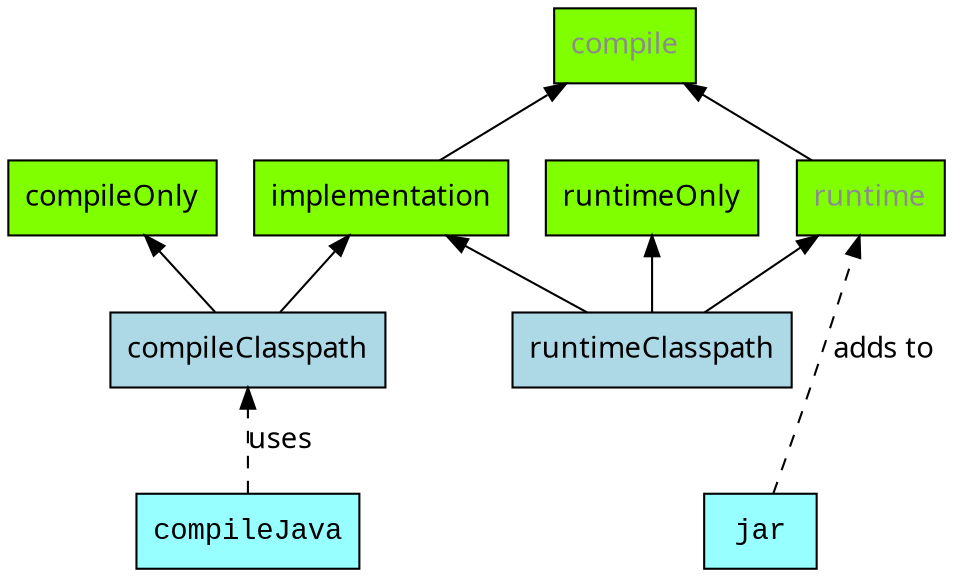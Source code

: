 digraph javaMainConfigurations {

    rankdir = BT;
    node [fontname="Sans", shape=box, style=filled, fillcolor=chartreuse];
    edge [fontname="Sans"];

    /* tasks */
    compileJava [fillcolor=darkslategray1, fontname="Courier New"]
    jar [fillcolor=darkslategray1, fontname="Courier New"]

    /* deprecated confs */
    compile [fontcolor=gray55]
    runtime [fontcolor=gray55]

    /* consumed confs */
    compileClasspath [fillcolor=lightblue]
    runtimeClasspath [fillcolor=lightblue]

    /* configurations */
    implementation -> compile;
    compileClasspath -> {compileOnly implementation}
    runtime -> compile
    runtimeClasspath -> {runtimeOnly runtime implementation}

    /* tasks */
    jar -> runtime [style=dashed label="adds to"]
    compileJava -> compileClasspath [style=dashed label="uses"]

    /* control for layout */
    jar -> runtimeClasspath [style=invis]
}
